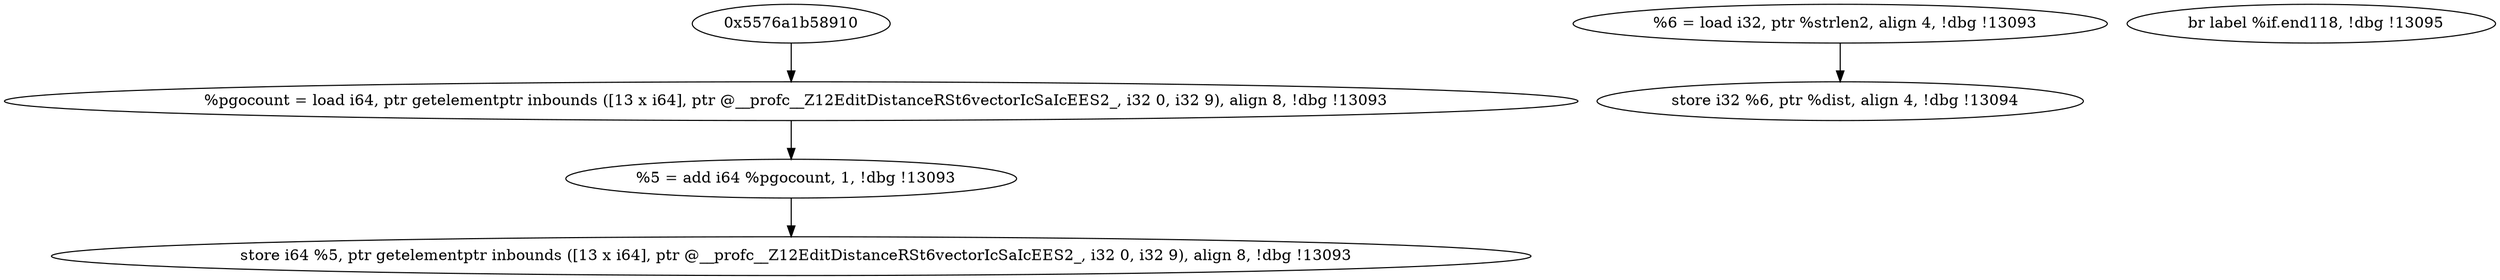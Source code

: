 digraph DDG {
  "0x5576a1b59260" [label="  %pgocount = load i64, ptr getelementptr inbounds ([13 x i64], ptr @__profc__Z12EditDistanceRSt6vectorIcSaIcEES2_, i32 0, i32 9), align 8, !dbg !13093"];
  "0x5576a1b59330" [label="  %5 = add i64 %pgocount, 1, !dbg !13093"];
  "0x5576a1b59c00" [label="  store i64 %5, ptr getelementptr inbounds ([13 x i64], ptr @__profc__Z12EditDistanceRSt6vectorIcSaIcEES2_, i32 0, i32 9), align 8, !dbg !13093"];
  "0x5576a1b59c80" [label="  %6 = load i32, ptr %strlen2, align 4, !dbg !13093"];
  "0x5576a1b59d20" [label="  store i32 %6, ptr %dist, align 4, !dbg !13094"];
  "0x5576a1b5a5f0" [label="  br label %if.end118, !dbg !13095"];
  "0x5576a1b58910" -> "0x5576a1b59260";
  "0x5576a1b59260" -> "0x5576a1b59330";
  "0x5576a1b59330" -> "0x5576a1b59c00";
  "0x5576a1b59c80" -> "0x5576a1b59d20";
}
